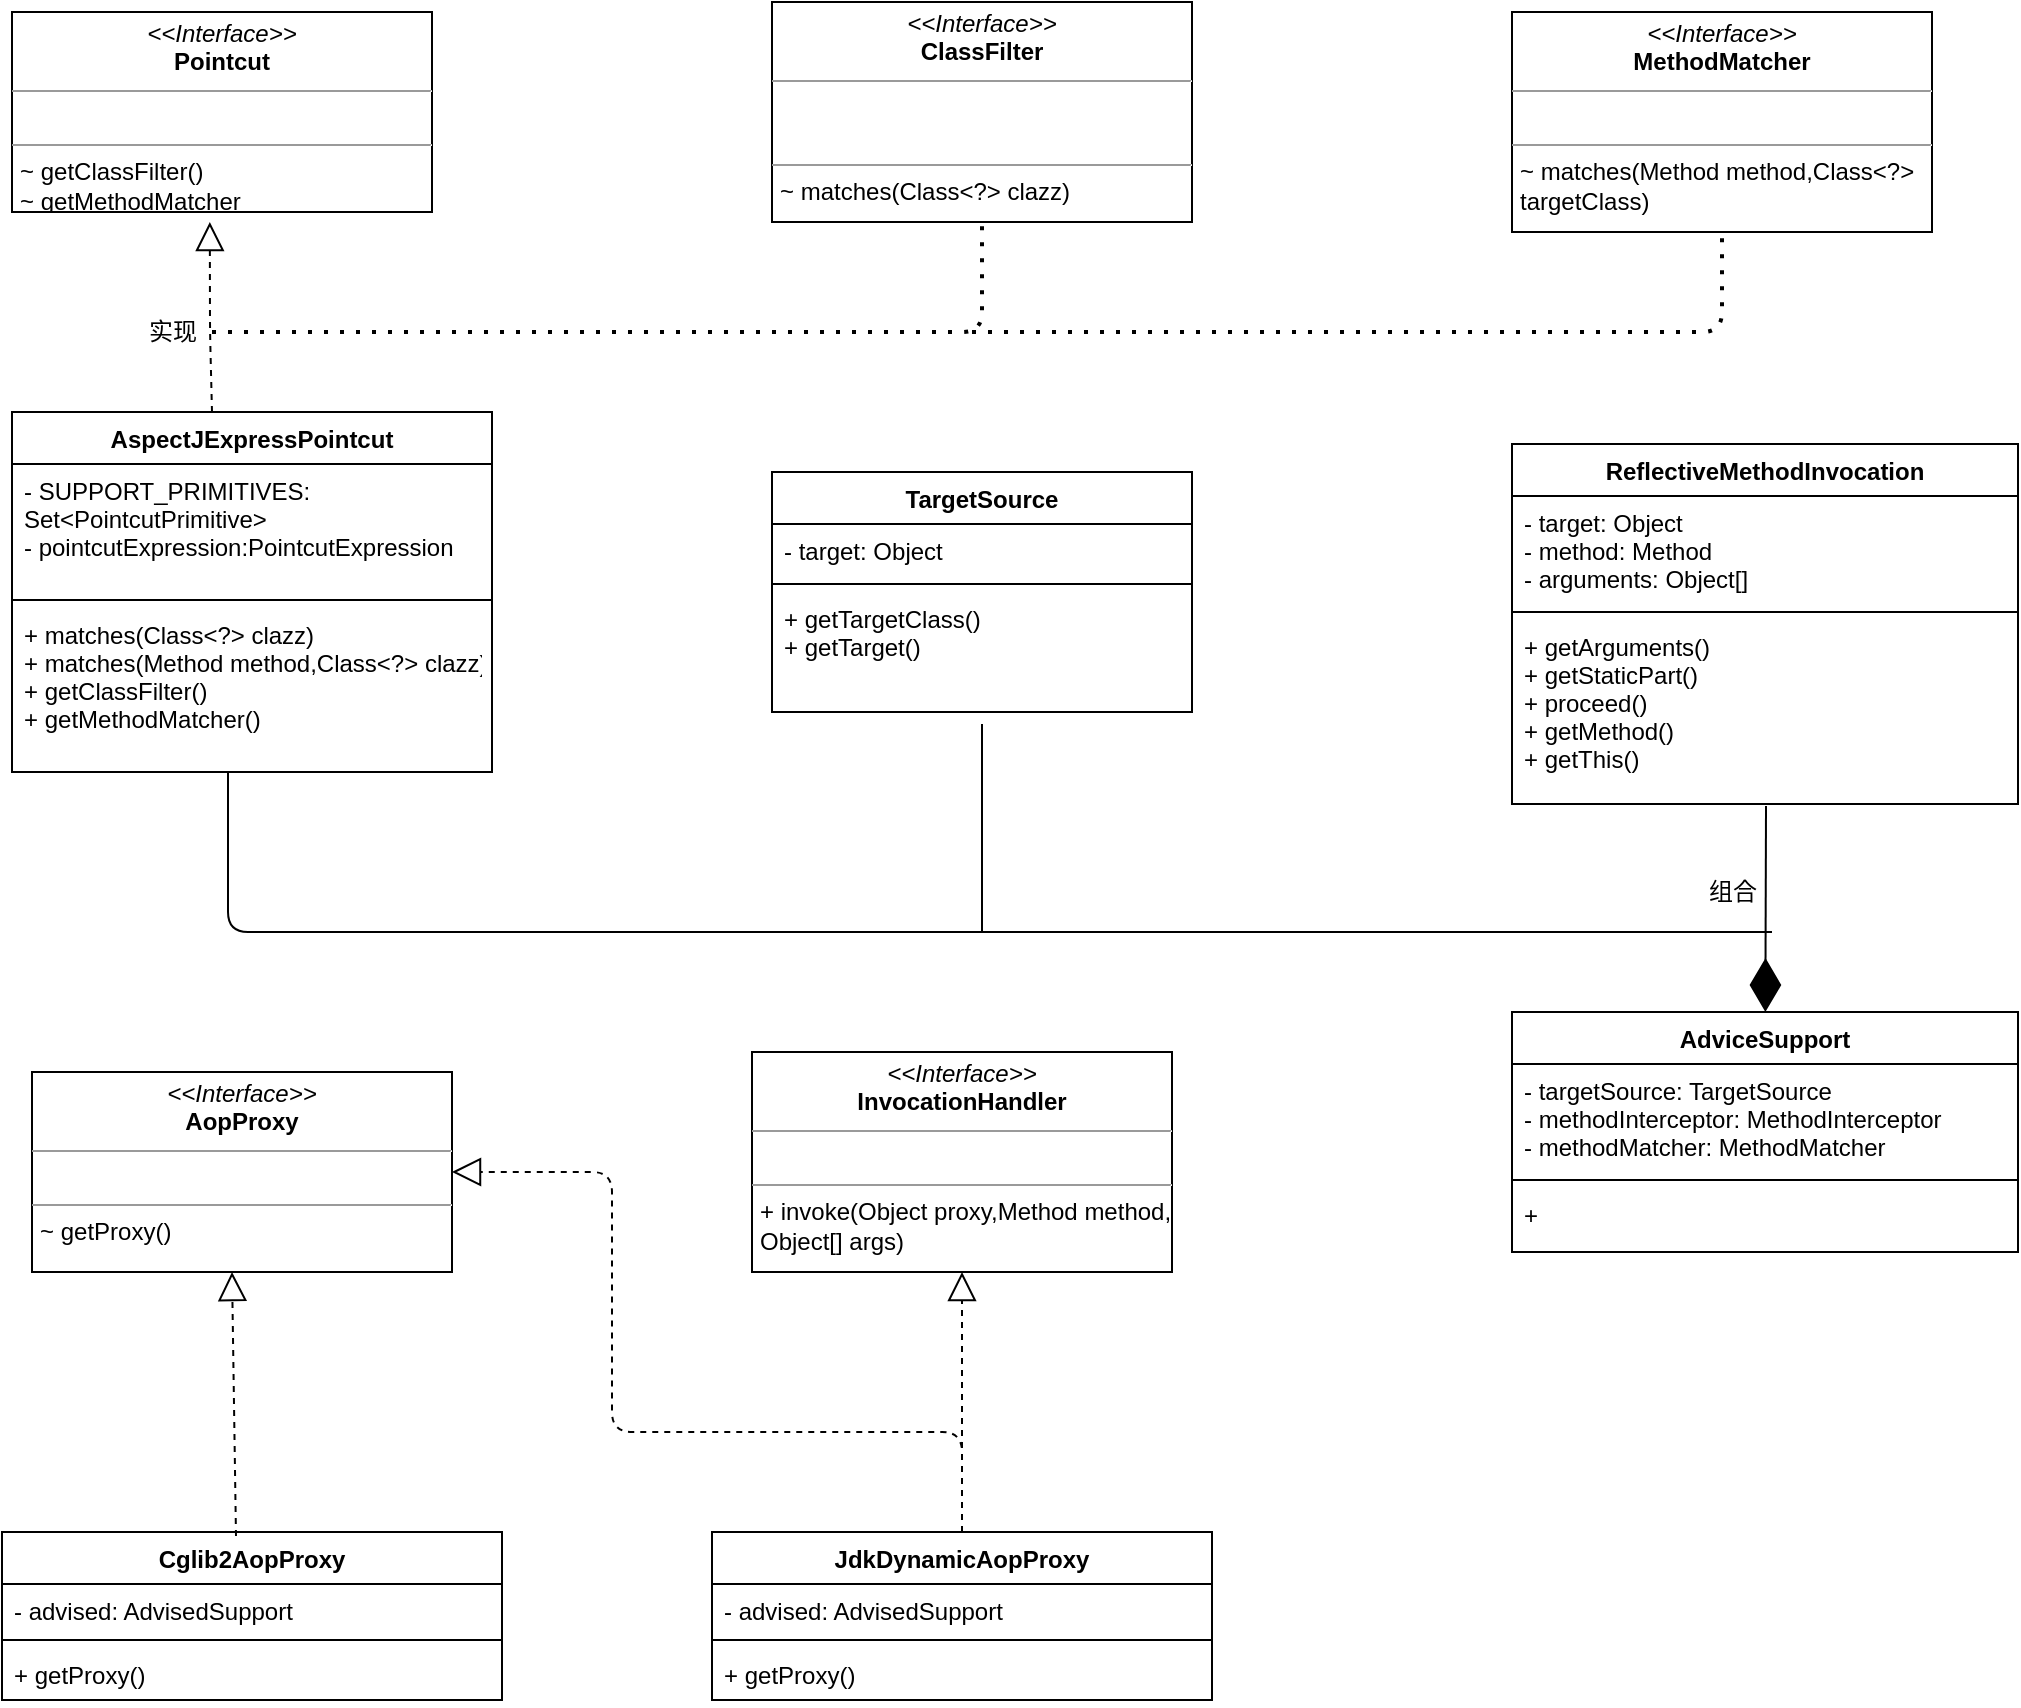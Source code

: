 <mxfile version="15.2.7" type="device"><diagram id="fvcO9qNCHC3_8lXH47J8" name="第 1 页"><mxGraphModel dx="1422" dy="822" grid="1" gridSize="10" guides="1" tooltips="1" connect="1" arrows="1" fold="1" page="1" pageScale="1" pageWidth="827" pageHeight="1169" math="0" shadow="0"><root><mxCell id="0"/><mxCell id="1" parent="0"/><mxCell id="a4Fr_0EAz_uHUkW6R-pl-1" value="&lt;p style=&quot;margin: 0px ; margin-top: 4px ; text-align: center&quot;&gt;&lt;i&gt;&amp;lt;&amp;lt;Interface&amp;gt;&amp;gt;&lt;/i&gt;&lt;br&gt;&lt;b&gt;Pointcut&lt;/b&gt;&lt;/p&gt;&lt;hr size=&quot;1&quot;&gt;&lt;p style=&quot;margin: 0px ; margin-left: 4px&quot;&gt;&lt;br&gt;&lt;/p&gt;&lt;hr size=&quot;1&quot;&gt;&lt;p style=&quot;margin: 0px 0px 0px 4px&quot;&gt;~ getClassFilter()&lt;/p&gt;&lt;p style=&quot;margin: 0px 0px 0px 4px&quot;&gt;~ getMethodMatcher&lt;/p&gt;" style="verticalAlign=top;align=left;overflow=fill;fontSize=12;fontFamily=Helvetica;html=1;" vertex="1" parent="1"><mxGeometry x="100" y="140" width="210" height="100" as="geometry"/></mxCell><mxCell id="a4Fr_0EAz_uHUkW6R-pl-2" value="&lt;p style=&quot;margin: 0px ; margin-top: 4px ; text-align: center&quot;&gt;&lt;i&gt;&amp;lt;&amp;lt;Interface&amp;gt;&amp;gt;&lt;/i&gt;&lt;br&gt;&lt;b&gt;ClassFilter&lt;/b&gt;&lt;/p&gt;&lt;hr size=&quot;1&quot;&gt;&lt;p style=&quot;margin: 0px ; margin-left: 4px&quot;&gt;&lt;br&gt;&lt;/p&gt;&lt;p style=&quot;margin: 0px ; margin-left: 4px&quot;&gt;&lt;br&gt;&lt;/p&gt;&lt;hr size=&quot;1&quot;&gt;&lt;p style=&quot;margin: 0px ; margin-left: 4px&quot;&gt;~ matches(Class&amp;lt;?&amp;gt; clazz)&lt;br&gt;&lt;/p&gt;" style="verticalAlign=top;align=left;overflow=fill;fontSize=12;fontFamily=Helvetica;html=1;" vertex="1" parent="1"><mxGeometry x="480" y="135" width="210" height="110" as="geometry"/></mxCell><mxCell id="a4Fr_0EAz_uHUkW6R-pl-3" value="&lt;p style=&quot;margin: 0px ; margin-top: 4px ; text-align: center&quot;&gt;&lt;i&gt;&amp;lt;&amp;lt;Interface&amp;gt;&amp;gt;&lt;/i&gt;&lt;br&gt;&lt;b&gt;MethodMatcher&lt;/b&gt;&lt;/p&gt;&lt;hr size=&quot;1&quot;&gt;&lt;p style=&quot;margin: 0px ; margin-left: 4px&quot;&gt;&lt;br&gt;&lt;/p&gt;&lt;hr size=&quot;1&quot;&gt;&lt;p style=&quot;margin: 0px ; margin-left: 4px&quot;&gt;~ matches(Method method,Class&amp;lt;?&amp;gt;&lt;/p&gt;&lt;p style=&quot;margin: 0px ; margin-left: 4px&quot;&gt;targetClass)&lt;/p&gt;" style="verticalAlign=top;align=left;overflow=fill;fontSize=12;fontFamily=Helvetica;html=1;" vertex="1" parent="1"><mxGeometry x="850" y="140" width="210" height="110" as="geometry"/></mxCell><mxCell id="a4Fr_0EAz_uHUkW6R-pl-4" value="AspectJExpressPointcut" style="swimlane;fontStyle=1;align=center;verticalAlign=top;childLayout=stackLayout;horizontal=1;startSize=26;horizontalStack=0;resizeParent=1;resizeParentMax=0;resizeLast=0;collapsible=1;marginBottom=0;" vertex="1" parent="1"><mxGeometry x="100" y="340" width="240" height="180" as="geometry"/></mxCell><mxCell id="a4Fr_0EAz_uHUkW6R-pl-8" value="" style="endArrow=block;dashed=1;endFill=0;endSize=12;html=1;entryX=0.471;entryY=1.05;entryDx=0;entryDy=0;entryPerimeter=0;" edge="1" parent="a4Fr_0EAz_uHUkW6R-pl-4" target="a4Fr_0EAz_uHUkW6R-pl-1"><mxGeometry width="160" relative="1" as="geometry"><mxPoint x="100" as="sourcePoint"/><mxPoint x="260" as="targetPoint"/><Array as="points"><mxPoint x="99" y="-40"/></Array></mxGeometry></mxCell><mxCell id="a4Fr_0EAz_uHUkW6R-pl-5" value="- SUPPORT_PRIMITIVES: &#10;Set&lt;PointcutPrimitive&gt;&#10;- pointcutExpression:PointcutExpression&#10;" style="text;strokeColor=none;fillColor=none;align=left;verticalAlign=top;spacingLeft=4;spacingRight=4;overflow=hidden;rotatable=0;points=[[0,0.5],[1,0.5]];portConstraint=eastwest;" vertex="1" parent="a4Fr_0EAz_uHUkW6R-pl-4"><mxGeometry y="26" width="240" height="64" as="geometry"/></mxCell><mxCell id="a4Fr_0EAz_uHUkW6R-pl-6" value="" style="line;strokeWidth=1;fillColor=none;align=left;verticalAlign=middle;spacingTop=-1;spacingLeft=3;spacingRight=3;rotatable=0;labelPosition=right;points=[];portConstraint=eastwest;" vertex="1" parent="a4Fr_0EAz_uHUkW6R-pl-4"><mxGeometry y="90" width="240" height="8" as="geometry"/></mxCell><mxCell id="a4Fr_0EAz_uHUkW6R-pl-7" value="+ matches(Class&lt;?&gt; clazz)&#10;+ matches(Method method,Class&lt;?&gt; clazz)&#10;+ getClassFilter()&#10;+ getMethodMatcher()" style="text;strokeColor=none;fillColor=none;align=left;verticalAlign=top;spacingLeft=4;spacingRight=4;overflow=hidden;rotatable=0;points=[[0,0.5],[1,0.5]];portConstraint=eastwest;" vertex="1" parent="a4Fr_0EAz_uHUkW6R-pl-4"><mxGeometry y="98" width="240" height="82" as="geometry"/></mxCell><mxCell id="a4Fr_0EAz_uHUkW6R-pl-9" value="" style="endArrow=none;dashed=1;html=1;dashPattern=1 3;strokeWidth=2;entryX=0.5;entryY=1;entryDx=0;entryDy=0;" edge="1" parent="1" target="a4Fr_0EAz_uHUkW6R-pl-2"><mxGeometry width="50" height="50" relative="1" as="geometry"><mxPoint x="200" y="300" as="sourcePoint"/><mxPoint x="340" y="270" as="targetPoint"/><Array as="points"><mxPoint x="585" y="300"/></Array></mxGeometry></mxCell><mxCell id="a4Fr_0EAz_uHUkW6R-pl-10" value="" style="endArrow=none;dashed=1;html=1;dashPattern=1 3;strokeWidth=2;entryX=0.5;entryY=1;entryDx=0;entryDy=0;" edge="1" parent="1" target="a4Fr_0EAz_uHUkW6R-pl-3"><mxGeometry width="50" height="50" relative="1" as="geometry"><mxPoint x="580" y="300" as="sourcePoint"/><mxPoint x="750" y="260" as="targetPoint"/><Array as="points"><mxPoint x="955" y="300"/></Array></mxGeometry></mxCell><mxCell id="a4Fr_0EAz_uHUkW6R-pl-12" value="实现" style="text;html=1;align=center;verticalAlign=middle;resizable=0;points=[];autosize=1;strokeColor=none;fillColor=none;" vertex="1" parent="1"><mxGeometry x="160" y="290" width="40" height="20" as="geometry"/></mxCell><mxCell id="a4Fr_0EAz_uHUkW6R-pl-14" value="TargetSource" style="swimlane;fontStyle=1;align=center;verticalAlign=top;childLayout=stackLayout;horizontal=1;startSize=26;horizontalStack=0;resizeParent=1;resizeParentMax=0;resizeLast=0;collapsible=1;marginBottom=0;" vertex="1" parent="1"><mxGeometry x="480" y="370" width="210" height="120" as="geometry"/></mxCell><mxCell id="a4Fr_0EAz_uHUkW6R-pl-15" value="- target: Object" style="text;strokeColor=none;fillColor=none;align=left;verticalAlign=top;spacingLeft=4;spacingRight=4;overflow=hidden;rotatable=0;points=[[0,0.5],[1,0.5]];portConstraint=eastwest;" vertex="1" parent="a4Fr_0EAz_uHUkW6R-pl-14"><mxGeometry y="26" width="210" height="26" as="geometry"/></mxCell><mxCell id="a4Fr_0EAz_uHUkW6R-pl-16" value="" style="line;strokeWidth=1;fillColor=none;align=left;verticalAlign=middle;spacingTop=-1;spacingLeft=3;spacingRight=3;rotatable=0;labelPosition=right;points=[];portConstraint=eastwest;" vertex="1" parent="a4Fr_0EAz_uHUkW6R-pl-14"><mxGeometry y="52" width="210" height="8" as="geometry"/></mxCell><mxCell id="a4Fr_0EAz_uHUkW6R-pl-17" value="+ getTargetClass()&#10;+ getTarget()" style="text;strokeColor=none;fillColor=none;align=left;verticalAlign=top;spacingLeft=4;spacingRight=4;overflow=hidden;rotatable=0;points=[[0,0.5],[1,0.5]];portConstraint=eastwest;" vertex="1" parent="a4Fr_0EAz_uHUkW6R-pl-14"><mxGeometry y="60" width="210" height="60" as="geometry"/></mxCell><mxCell id="a4Fr_0EAz_uHUkW6R-pl-18" value="ReflectiveMethodInvocation" style="swimlane;fontStyle=1;align=center;verticalAlign=top;childLayout=stackLayout;horizontal=1;startSize=26;horizontalStack=0;resizeParent=1;resizeParentMax=0;resizeLast=0;collapsible=1;marginBottom=0;" vertex="1" parent="1"><mxGeometry x="850" y="356" width="253" height="180" as="geometry"/></mxCell><mxCell id="a4Fr_0EAz_uHUkW6R-pl-19" value="- target: Object&#10;- method: Method&#10;- arguments: Object[]" style="text;strokeColor=none;fillColor=none;align=left;verticalAlign=top;spacingLeft=4;spacingRight=4;overflow=hidden;rotatable=0;points=[[0,0.5],[1,0.5]];portConstraint=eastwest;" vertex="1" parent="a4Fr_0EAz_uHUkW6R-pl-18"><mxGeometry y="26" width="253" height="54" as="geometry"/></mxCell><mxCell id="a4Fr_0EAz_uHUkW6R-pl-20" value="" style="line;strokeWidth=1;fillColor=none;align=left;verticalAlign=middle;spacingTop=-1;spacingLeft=3;spacingRight=3;rotatable=0;labelPosition=right;points=[];portConstraint=eastwest;" vertex="1" parent="a4Fr_0EAz_uHUkW6R-pl-18"><mxGeometry y="80" width="253" height="8" as="geometry"/></mxCell><mxCell id="a4Fr_0EAz_uHUkW6R-pl-21" value="+ getArguments()&#10;+ getStaticPart()&#10;+ proceed()&#10;+ getMethod()&#10;+ getThis()" style="text;strokeColor=none;fillColor=none;align=left;verticalAlign=top;spacingLeft=4;spacingRight=4;overflow=hidden;rotatable=0;points=[[0,0.5],[1,0.5]];portConstraint=eastwest;" vertex="1" parent="a4Fr_0EAz_uHUkW6R-pl-18"><mxGeometry y="88" width="253" height="92" as="geometry"/></mxCell><mxCell id="a4Fr_0EAz_uHUkW6R-pl-22" value="AdviceSupport" style="swimlane;fontStyle=1;align=center;verticalAlign=top;childLayout=stackLayout;horizontal=1;startSize=26;horizontalStack=0;resizeParent=1;resizeParentMax=0;resizeLast=0;collapsible=1;marginBottom=0;" vertex="1" parent="1"><mxGeometry x="850" y="640" width="253" height="120" as="geometry"/></mxCell><mxCell id="a4Fr_0EAz_uHUkW6R-pl-23" value="- targetSource: TargetSource&#10;- methodInterceptor: MethodInterceptor&#10;- methodMatcher: MethodMatcher" style="text;strokeColor=none;fillColor=none;align=left;verticalAlign=top;spacingLeft=4;spacingRight=4;overflow=hidden;rotatable=0;points=[[0,0.5],[1,0.5]];portConstraint=eastwest;" vertex="1" parent="a4Fr_0EAz_uHUkW6R-pl-22"><mxGeometry y="26" width="253" height="54" as="geometry"/></mxCell><mxCell id="a4Fr_0EAz_uHUkW6R-pl-24" value="" style="line;strokeWidth=1;fillColor=none;align=left;verticalAlign=middle;spacingTop=-1;spacingLeft=3;spacingRight=3;rotatable=0;labelPosition=right;points=[];portConstraint=eastwest;" vertex="1" parent="a4Fr_0EAz_uHUkW6R-pl-22"><mxGeometry y="80" width="253" height="8" as="geometry"/></mxCell><mxCell id="a4Fr_0EAz_uHUkW6R-pl-25" value="+ " style="text;strokeColor=none;fillColor=none;align=left;verticalAlign=top;spacingLeft=4;spacingRight=4;overflow=hidden;rotatable=0;points=[[0,0.5],[1,0.5]];portConstraint=eastwest;" vertex="1" parent="a4Fr_0EAz_uHUkW6R-pl-22"><mxGeometry y="88" width="253" height="32" as="geometry"/></mxCell><mxCell id="a4Fr_0EAz_uHUkW6R-pl-26" value="" style="endArrow=diamondThin;endFill=1;endSize=24;html=1;exitX=0.502;exitY=1.011;exitDx=0;exitDy=0;exitPerimeter=0;" edge="1" parent="1" source="a4Fr_0EAz_uHUkW6R-pl-21" target="a4Fr_0EAz_uHUkW6R-pl-22"><mxGeometry width="160" relative="1" as="geometry"><mxPoint x="875" y="630" as="sourcePoint"/><mxPoint x="1035" y="630" as="targetPoint"/></mxGeometry></mxCell><mxCell id="a4Fr_0EAz_uHUkW6R-pl-27" value="" style="endArrow=none;html=1;exitX=0.45;exitY=1;exitDx=0;exitDy=0;exitPerimeter=0;" edge="1" parent="1" source="a4Fr_0EAz_uHUkW6R-pl-7"><mxGeometry width="50" height="50" relative="1" as="geometry"><mxPoint x="400" y="650" as="sourcePoint"/><mxPoint x="980" y="600" as="targetPoint"/><Array as="points"><mxPoint x="208" y="600"/></Array></mxGeometry></mxCell><mxCell id="a4Fr_0EAz_uHUkW6R-pl-28" value="" style="endArrow=none;html=1;" edge="1" parent="1"><mxGeometry width="50" height="50" relative="1" as="geometry"><mxPoint x="585" y="600" as="sourcePoint"/><mxPoint x="585" y="496" as="targetPoint"/></mxGeometry></mxCell><mxCell id="a4Fr_0EAz_uHUkW6R-pl-29" value="组合" style="text;html=1;align=center;verticalAlign=middle;resizable=0;points=[];autosize=1;strokeColor=none;fillColor=none;" vertex="1" parent="1"><mxGeometry x="940" y="570" width="40" height="20" as="geometry"/></mxCell><mxCell id="a4Fr_0EAz_uHUkW6R-pl-30" value="&lt;p style=&quot;margin: 0px ; margin-top: 4px ; text-align: center&quot;&gt;&lt;i&gt;&amp;lt;&amp;lt;Interface&amp;gt;&amp;gt;&lt;/i&gt;&lt;br&gt;&lt;b&gt;AopProxy&lt;/b&gt;&lt;/p&gt;&lt;hr size=&quot;1&quot;&gt;&lt;p style=&quot;margin: 0px ; margin-left: 4px&quot;&gt;&lt;br&gt;&lt;/p&gt;&lt;hr size=&quot;1&quot;&gt;&lt;p style=&quot;margin: 0px ; margin-left: 4px&quot;&gt;~ getProxy()&lt;/p&gt;" style="verticalAlign=top;align=left;overflow=fill;fontSize=12;fontFamily=Helvetica;html=1;" vertex="1" parent="1"><mxGeometry x="110" y="670" width="210" height="100" as="geometry"/></mxCell><mxCell id="a4Fr_0EAz_uHUkW6R-pl-31" value="&lt;p style=&quot;margin: 0px ; margin-top: 4px ; text-align: center&quot;&gt;&lt;i&gt;&amp;lt;&amp;lt;Interface&amp;gt;&amp;gt;&lt;/i&gt;&lt;br&gt;&lt;b&gt;InvocationHandler&lt;/b&gt;&lt;/p&gt;&lt;hr size=&quot;1&quot;&gt;&lt;p style=&quot;margin: 0px ; margin-left: 4px&quot;&gt;&lt;br&gt;&lt;/p&gt;&lt;hr size=&quot;1&quot;&gt;&lt;p style=&quot;margin: 0px ; margin-left: 4px&quot;&gt;+ invoke(Object proxy,Method method,&lt;/p&gt;&lt;p style=&quot;margin: 0px ; margin-left: 4px&quot;&gt;Object[] args)&lt;/p&gt;" style="verticalAlign=top;align=left;overflow=fill;fontSize=12;fontFamily=Helvetica;html=1;" vertex="1" parent="1"><mxGeometry x="470" y="660" width="210" height="110" as="geometry"/></mxCell><mxCell id="a4Fr_0EAz_uHUkW6R-pl-32" value="JdkDynamicAopProxy" style="swimlane;fontStyle=1;align=center;verticalAlign=top;childLayout=stackLayout;horizontal=1;startSize=26;horizontalStack=0;resizeParent=1;resizeParentMax=0;resizeLast=0;collapsible=1;marginBottom=0;" vertex="1" parent="1"><mxGeometry x="450" y="900" width="250" height="84" as="geometry"/></mxCell><mxCell id="a4Fr_0EAz_uHUkW6R-pl-33" value="- advised: AdvisedSupport" style="text;strokeColor=none;fillColor=none;align=left;verticalAlign=top;spacingLeft=4;spacingRight=4;overflow=hidden;rotatable=0;points=[[0,0.5],[1,0.5]];portConstraint=eastwest;" vertex="1" parent="a4Fr_0EAz_uHUkW6R-pl-32"><mxGeometry y="26" width="250" height="24" as="geometry"/></mxCell><mxCell id="a4Fr_0EAz_uHUkW6R-pl-34" value="" style="line;strokeWidth=1;fillColor=none;align=left;verticalAlign=middle;spacingTop=-1;spacingLeft=3;spacingRight=3;rotatable=0;labelPosition=right;points=[];portConstraint=eastwest;" vertex="1" parent="a4Fr_0EAz_uHUkW6R-pl-32"><mxGeometry y="50" width="250" height="8" as="geometry"/></mxCell><mxCell id="a4Fr_0EAz_uHUkW6R-pl-35" value="+ getProxy()" style="text;strokeColor=none;fillColor=none;align=left;verticalAlign=top;spacingLeft=4;spacingRight=4;overflow=hidden;rotatable=0;points=[[0,0.5],[1,0.5]];portConstraint=eastwest;" vertex="1" parent="a4Fr_0EAz_uHUkW6R-pl-32"><mxGeometry y="58" width="250" height="26" as="geometry"/></mxCell><mxCell id="a4Fr_0EAz_uHUkW6R-pl-36" value="" style="endArrow=block;dashed=1;endFill=0;endSize=12;html=1;entryX=0.5;entryY=1;entryDx=0;entryDy=0;exitX=0.5;exitY=0;exitDx=0;exitDy=0;" edge="1" parent="1" source="a4Fr_0EAz_uHUkW6R-pl-32" target="a4Fr_0EAz_uHUkW6R-pl-31"><mxGeometry width="160" relative="1" as="geometry"><mxPoint x="575" y="890" as="sourcePoint"/><mxPoint x="740" y="900" as="targetPoint"/></mxGeometry></mxCell><mxCell id="a4Fr_0EAz_uHUkW6R-pl-37" value="" style="endArrow=block;dashed=1;endFill=0;endSize=12;html=1;" edge="1" parent="1"><mxGeometry width="160" relative="1" as="geometry"><mxPoint x="575" y="900" as="sourcePoint"/><mxPoint x="320" y="720" as="targetPoint"/><Array as="points"><mxPoint x="575" y="850"/><mxPoint x="400" y="850"/><mxPoint x="400" y="720"/></Array></mxGeometry></mxCell><mxCell id="a4Fr_0EAz_uHUkW6R-pl-38" value="Cglib2AopProxy" style="swimlane;fontStyle=1;align=center;verticalAlign=top;childLayout=stackLayout;horizontal=1;startSize=26;horizontalStack=0;resizeParent=1;resizeParentMax=0;resizeLast=0;collapsible=1;marginBottom=0;" vertex="1" parent="1"><mxGeometry x="95" y="900" width="250" height="84" as="geometry"/></mxCell><mxCell id="a4Fr_0EAz_uHUkW6R-pl-39" value="- advised: AdvisedSupport" style="text;strokeColor=none;fillColor=none;align=left;verticalAlign=top;spacingLeft=4;spacingRight=4;overflow=hidden;rotatable=0;points=[[0,0.5],[1,0.5]];portConstraint=eastwest;" vertex="1" parent="a4Fr_0EAz_uHUkW6R-pl-38"><mxGeometry y="26" width="250" height="24" as="geometry"/></mxCell><mxCell id="a4Fr_0EAz_uHUkW6R-pl-40" value="" style="line;strokeWidth=1;fillColor=none;align=left;verticalAlign=middle;spacingTop=-1;spacingLeft=3;spacingRight=3;rotatable=0;labelPosition=right;points=[];portConstraint=eastwest;" vertex="1" parent="a4Fr_0EAz_uHUkW6R-pl-38"><mxGeometry y="50" width="250" height="8" as="geometry"/></mxCell><mxCell id="a4Fr_0EAz_uHUkW6R-pl-41" value="+ getProxy()" style="text;strokeColor=none;fillColor=none;align=left;verticalAlign=top;spacingLeft=4;spacingRight=4;overflow=hidden;rotatable=0;points=[[0,0.5],[1,0.5]];portConstraint=eastwest;" vertex="1" parent="a4Fr_0EAz_uHUkW6R-pl-38"><mxGeometry y="58" width="250" height="26" as="geometry"/></mxCell><mxCell id="a4Fr_0EAz_uHUkW6R-pl-42" value="" style="endArrow=block;dashed=1;endFill=0;endSize=12;html=1;exitX=0.468;exitY=0.024;exitDx=0;exitDy=0;exitPerimeter=0;" edge="1" parent="1" source="a4Fr_0EAz_uHUkW6R-pl-38"><mxGeometry width="160" relative="1" as="geometry"><mxPoint x="130" y="840" as="sourcePoint"/><mxPoint x="210" y="770" as="targetPoint"/></mxGeometry></mxCell></root></mxGraphModel></diagram></mxfile>